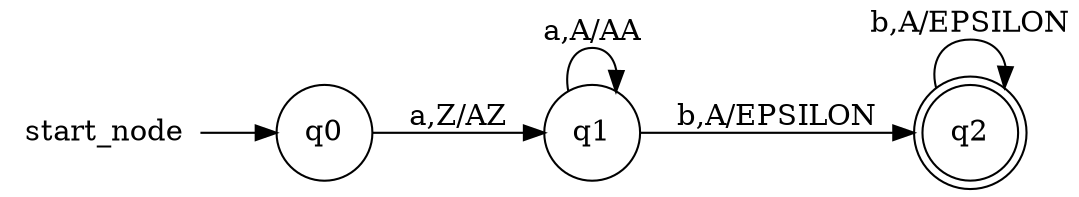 digraph "Automata automata" {
    rankdir=LR; // Dirección del grafo: de izquierda a derecha
    "q1" [label="q1", shape=circle];
    "q2" [label="q2", shape=doublecircle];
    "q0" [label="q0", shape=circle];
    node [shape=none, width=0, height=0]; start_node;
    start_node -> "q0";
    "q0" -> "q1" [label="a,Z/AZ"];
    "q1" -> "q1" [label="a,A/AA"];
    "q1" -> "q2" [label="b,A/EPSILON"];
    "q2" -> "q2" [label="b,A/EPSILON"];
}
